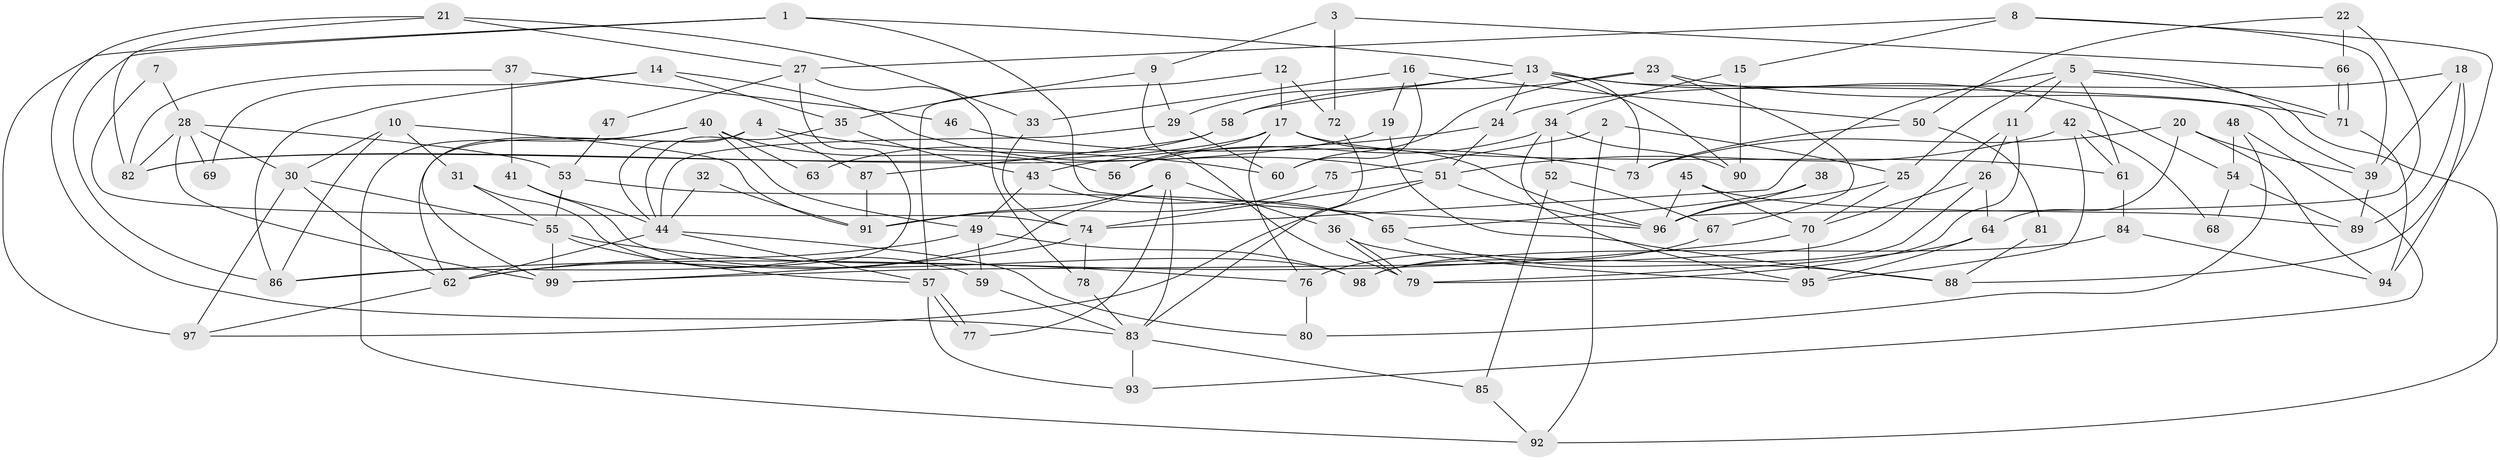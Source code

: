 // Generated by graph-tools (version 1.1) at 2025/14/03/09/25 04:14:49]
// undirected, 99 vertices, 198 edges
graph export_dot {
graph [start="1"]
  node [color=gray90,style=filled];
  1;
  2;
  3;
  4;
  5;
  6;
  7;
  8;
  9;
  10;
  11;
  12;
  13;
  14;
  15;
  16;
  17;
  18;
  19;
  20;
  21;
  22;
  23;
  24;
  25;
  26;
  27;
  28;
  29;
  30;
  31;
  32;
  33;
  34;
  35;
  36;
  37;
  38;
  39;
  40;
  41;
  42;
  43;
  44;
  45;
  46;
  47;
  48;
  49;
  50;
  51;
  52;
  53;
  54;
  55;
  56;
  57;
  58;
  59;
  60;
  61;
  62;
  63;
  64;
  65;
  66;
  67;
  68;
  69;
  70;
  71;
  72;
  73;
  74;
  75;
  76;
  77;
  78;
  79;
  80;
  81;
  82;
  83;
  84;
  85;
  86;
  87;
  88;
  89;
  90;
  91;
  92;
  93;
  94;
  95;
  96;
  97;
  98;
  99;
  1 -- 96;
  1 -- 13;
  1 -- 86;
  1 -- 97;
  2 -- 25;
  2 -- 92;
  2 -- 75;
  3 -- 66;
  3 -- 9;
  3 -- 72;
  4 -- 44;
  4 -- 62;
  4 -- 60;
  4 -- 87;
  5 -- 71;
  5 -- 25;
  5 -- 11;
  5 -- 61;
  5 -- 74;
  5 -- 92;
  6 -- 91;
  6 -- 62;
  6 -- 36;
  6 -- 77;
  6 -- 83;
  7 -- 28;
  7 -- 74;
  8 -- 27;
  8 -- 15;
  8 -- 39;
  8 -- 88;
  9 -- 29;
  9 -- 79;
  9 -- 35;
  10 -- 86;
  10 -- 30;
  10 -- 31;
  10 -- 91;
  11 -- 99;
  11 -- 26;
  11 -- 79;
  12 -- 17;
  12 -- 57;
  12 -- 72;
  13 -- 39;
  13 -- 24;
  13 -- 29;
  13 -- 54;
  13 -- 58;
  13 -- 73;
  13 -- 90;
  14 -- 35;
  14 -- 51;
  14 -- 69;
  14 -- 86;
  15 -- 90;
  15 -- 34;
  16 -- 60;
  16 -- 19;
  16 -- 33;
  16 -- 50;
  17 -- 61;
  17 -- 82;
  17 -- 56;
  17 -- 76;
  17 -- 96;
  18 -- 94;
  18 -- 39;
  18 -- 24;
  18 -- 89;
  19 -- 82;
  19 -- 88;
  20 -- 64;
  20 -- 39;
  20 -- 73;
  20 -- 94;
  21 -- 27;
  21 -- 83;
  21 -- 33;
  21 -- 82;
  22 -- 50;
  22 -- 96;
  22 -- 66;
  23 -- 67;
  23 -- 60;
  23 -- 58;
  23 -- 71;
  24 -- 51;
  24 -- 43;
  25 -- 70;
  25 -- 96;
  26 -- 64;
  26 -- 70;
  26 -- 98;
  27 -- 86;
  27 -- 78;
  27 -- 47;
  28 -- 99;
  28 -- 30;
  28 -- 53;
  28 -- 69;
  28 -- 82;
  29 -- 44;
  29 -- 60;
  30 -- 97;
  30 -- 62;
  30 -- 55;
  31 -- 55;
  31 -- 59;
  32 -- 44;
  32 -- 91;
  33 -- 74;
  34 -- 56;
  34 -- 95;
  34 -- 52;
  34 -- 90;
  35 -- 43;
  35 -- 44;
  36 -- 79;
  36 -- 79;
  36 -- 95;
  37 -- 82;
  37 -- 41;
  37 -- 46;
  38 -- 65;
  38 -- 96;
  39 -- 89;
  40 -- 49;
  40 -- 99;
  40 -- 56;
  40 -- 63;
  40 -- 92;
  41 -- 98;
  41 -- 44;
  42 -- 95;
  42 -- 61;
  42 -- 51;
  42 -- 68;
  43 -- 49;
  43 -- 65;
  44 -- 80;
  44 -- 57;
  44 -- 62;
  45 -- 70;
  45 -- 96;
  45 -- 89;
  46 -- 73;
  47 -- 53;
  48 -- 93;
  48 -- 54;
  48 -- 80;
  49 -- 62;
  49 -- 59;
  49 -- 98;
  50 -- 73;
  50 -- 81;
  51 -- 74;
  51 -- 96;
  51 -- 97;
  52 -- 85;
  52 -- 67;
  53 -- 55;
  53 -- 65;
  54 -- 89;
  54 -- 68;
  55 -- 57;
  55 -- 76;
  55 -- 99;
  57 -- 77;
  57 -- 77;
  57 -- 93;
  58 -- 63;
  58 -- 87;
  59 -- 83;
  61 -- 84;
  62 -- 97;
  64 -- 95;
  64 -- 79;
  65 -- 88;
  66 -- 71;
  66 -- 71;
  67 -- 76;
  70 -- 86;
  70 -- 95;
  71 -- 94;
  72 -- 83;
  74 -- 78;
  74 -- 99;
  75 -- 91;
  76 -- 80;
  78 -- 83;
  81 -- 88;
  83 -- 85;
  83 -- 93;
  84 -- 94;
  84 -- 98;
  85 -- 92;
  87 -- 91;
}
